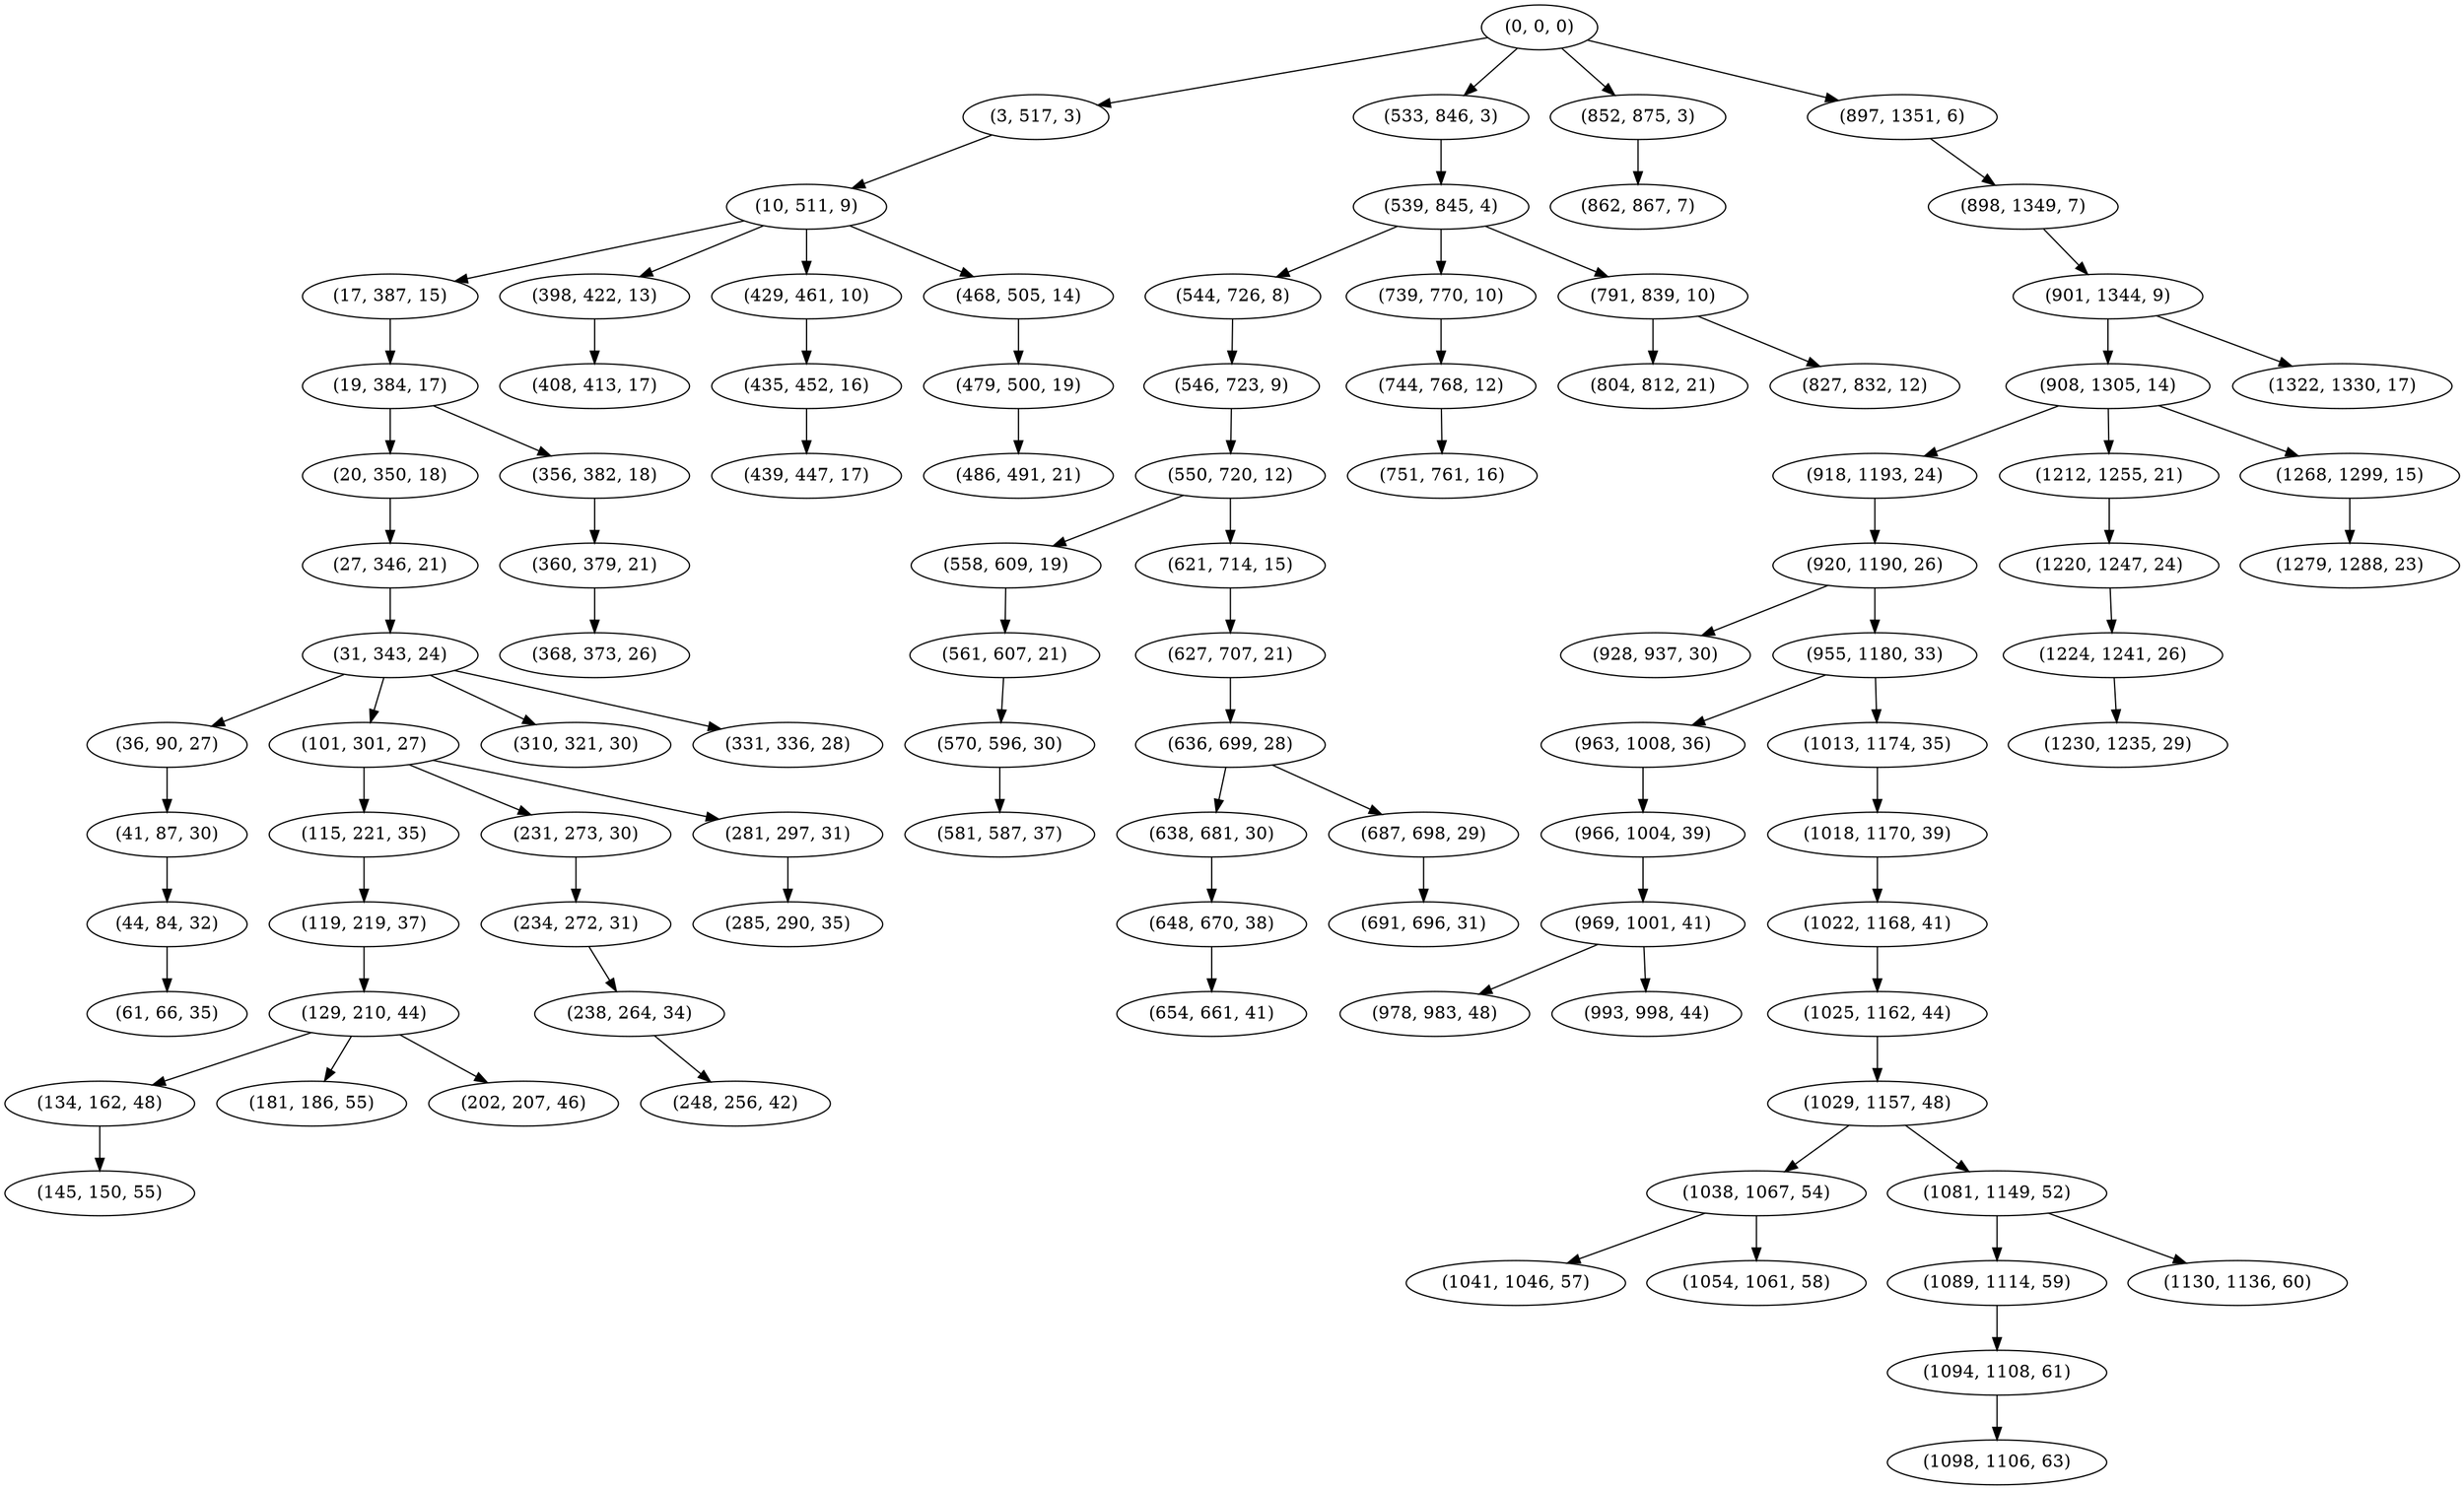 digraph tree {
    "(0, 0, 0)";
    "(3, 517, 3)";
    "(10, 511, 9)";
    "(17, 387, 15)";
    "(19, 384, 17)";
    "(20, 350, 18)";
    "(27, 346, 21)";
    "(31, 343, 24)";
    "(36, 90, 27)";
    "(41, 87, 30)";
    "(44, 84, 32)";
    "(61, 66, 35)";
    "(101, 301, 27)";
    "(115, 221, 35)";
    "(119, 219, 37)";
    "(129, 210, 44)";
    "(134, 162, 48)";
    "(145, 150, 55)";
    "(181, 186, 55)";
    "(202, 207, 46)";
    "(231, 273, 30)";
    "(234, 272, 31)";
    "(238, 264, 34)";
    "(248, 256, 42)";
    "(281, 297, 31)";
    "(285, 290, 35)";
    "(310, 321, 30)";
    "(331, 336, 28)";
    "(356, 382, 18)";
    "(360, 379, 21)";
    "(368, 373, 26)";
    "(398, 422, 13)";
    "(408, 413, 17)";
    "(429, 461, 10)";
    "(435, 452, 16)";
    "(439, 447, 17)";
    "(468, 505, 14)";
    "(479, 500, 19)";
    "(486, 491, 21)";
    "(533, 846, 3)";
    "(539, 845, 4)";
    "(544, 726, 8)";
    "(546, 723, 9)";
    "(550, 720, 12)";
    "(558, 609, 19)";
    "(561, 607, 21)";
    "(570, 596, 30)";
    "(581, 587, 37)";
    "(621, 714, 15)";
    "(627, 707, 21)";
    "(636, 699, 28)";
    "(638, 681, 30)";
    "(648, 670, 38)";
    "(654, 661, 41)";
    "(687, 698, 29)";
    "(691, 696, 31)";
    "(739, 770, 10)";
    "(744, 768, 12)";
    "(751, 761, 16)";
    "(791, 839, 10)";
    "(804, 812, 21)";
    "(827, 832, 12)";
    "(852, 875, 3)";
    "(862, 867, 7)";
    "(897, 1351, 6)";
    "(898, 1349, 7)";
    "(901, 1344, 9)";
    "(908, 1305, 14)";
    "(918, 1193, 24)";
    "(920, 1190, 26)";
    "(928, 937, 30)";
    "(955, 1180, 33)";
    "(963, 1008, 36)";
    "(966, 1004, 39)";
    "(969, 1001, 41)";
    "(978, 983, 48)";
    "(993, 998, 44)";
    "(1013, 1174, 35)";
    "(1018, 1170, 39)";
    "(1022, 1168, 41)";
    "(1025, 1162, 44)";
    "(1029, 1157, 48)";
    "(1038, 1067, 54)";
    "(1041, 1046, 57)";
    "(1054, 1061, 58)";
    "(1081, 1149, 52)";
    "(1089, 1114, 59)";
    "(1094, 1108, 61)";
    "(1098, 1106, 63)";
    "(1130, 1136, 60)";
    "(1212, 1255, 21)";
    "(1220, 1247, 24)";
    "(1224, 1241, 26)";
    "(1230, 1235, 29)";
    "(1268, 1299, 15)";
    "(1279, 1288, 23)";
    "(1322, 1330, 17)";
    "(0, 0, 0)" -> "(3, 517, 3)";
    "(0, 0, 0)" -> "(533, 846, 3)";
    "(0, 0, 0)" -> "(852, 875, 3)";
    "(0, 0, 0)" -> "(897, 1351, 6)";
    "(3, 517, 3)" -> "(10, 511, 9)";
    "(10, 511, 9)" -> "(17, 387, 15)";
    "(10, 511, 9)" -> "(398, 422, 13)";
    "(10, 511, 9)" -> "(429, 461, 10)";
    "(10, 511, 9)" -> "(468, 505, 14)";
    "(17, 387, 15)" -> "(19, 384, 17)";
    "(19, 384, 17)" -> "(20, 350, 18)";
    "(19, 384, 17)" -> "(356, 382, 18)";
    "(20, 350, 18)" -> "(27, 346, 21)";
    "(27, 346, 21)" -> "(31, 343, 24)";
    "(31, 343, 24)" -> "(36, 90, 27)";
    "(31, 343, 24)" -> "(101, 301, 27)";
    "(31, 343, 24)" -> "(310, 321, 30)";
    "(31, 343, 24)" -> "(331, 336, 28)";
    "(36, 90, 27)" -> "(41, 87, 30)";
    "(41, 87, 30)" -> "(44, 84, 32)";
    "(44, 84, 32)" -> "(61, 66, 35)";
    "(101, 301, 27)" -> "(115, 221, 35)";
    "(101, 301, 27)" -> "(231, 273, 30)";
    "(101, 301, 27)" -> "(281, 297, 31)";
    "(115, 221, 35)" -> "(119, 219, 37)";
    "(119, 219, 37)" -> "(129, 210, 44)";
    "(129, 210, 44)" -> "(134, 162, 48)";
    "(129, 210, 44)" -> "(181, 186, 55)";
    "(129, 210, 44)" -> "(202, 207, 46)";
    "(134, 162, 48)" -> "(145, 150, 55)";
    "(231, 273, 30)" -> "(234, 272, 31)";
    "(234, 272, 31)" -> "(238, 264, 34)";
    "(238, 264, 34)" -> "(248, 256, 42)";
    "(281, 297, 31)" -> "(285, 290, 35)";
    "(356, 382, 18)" -> "(360, 379, 21)";
    "(360, 379, 21)" -> "(368, 373, 26)";
    "(398, 422, 13)" -> "(408, 413, 17)";
    "(429, 461, 10)" -> "(435, 452, 16)";
    "(435, 452, 16)" -> "(439, 447, 17)";
    "(468, 505, 14)" -> "(479, 500, 19)";
    "(479, 500, 19)" -> "(486, 491, 21)";
    "(533, 846, 3)" -> "(539, 845, 4)";
    "(539, 845, 4)" -> "(544, 726, 8)";
    "(539, 845, 4)" -> "(739, 770, 10)";
    "(539, 845, 4)" -> "(791, 839, 10)";
    "(544, 726, 8)" -> "(546, 723, 9)";
    "(546, 723, 9)" -> "(550, 720, 12)";
    "(550, 720, 12)" -> "(558, 609, 19)";
    "(550, 720, 12)" -> "(621, 714, 15)";
    "(558, 609, 19)" -> "(561, 607, 21)";
    "(561, 607, 21)" -> "(570, 596, 30)";
    "(570, 596, 30)" -> "(581, 587, 37)";
    "(621, 714, 15)" -> "(627, 707, 21)";
    "(627, 707, 21)" -> "(636, 699, 28)";
    "(636, 699, 28)" -> "(638, 681, 30)";
    "(636, 699, 28)" -> "(687, 698, 29)";
    "(638, 681, 30)" -> "(648, 670, 38)";
    "(648, 670, 38)" -> "(654, 661, 41)";
    "(687, 698, 29)" -> "(691, 696, 31)";
    "(739, 770, 10)" -> "(744, 768, 12)";
    "(744, 768, 12)" -> "(751, 761, 16)";
    "(791, 839, 10)" -> "(804, 812, 21)";
    "(791, 839, 10)" -> "(827, 832, 12)";
    "(852, 875, 3)" -> "(862, 867, 7)";
    "(897, 1351, 6)" -> "(898, 1349, 7)";
    "(898, 1349, 7)" -> "(901, 1344, 9)";
    "(901, 1344, 9)" -> "(908, 1305, 14)";
    "(901, 1344, 9)" -> "(1322, 1330, 17)";
    "(908, 1305, 14)" -> "(918, 1193, 24)";
    "(908, 1305, 14)" -> "(1212, 1255, 21)";
    "(908, 1305, 14)" -> "(1268, 1299, 15)";
    "(918, 1193, 24)" -> "(920, 1190, 26)";
    "(920, 1190, 26)" -> "(928, 937, 30)";
    "(920, 1190, 26)" -> "(955, 1180, 33)";
    "(955, 1180, 33)" -> "(963, 1008, 36)";
    "(955, 1180, 33)" -> "(1013, 1174, 35)";
    "(963, 1008, 36)" -> "(966, 1004, 39)";
    "(966, 1004, 39)" -> "(969, 1001, 41)";
    "(969, 1001, 41)" -> "(978, 983, 48)";
    "(969, 1001, 41)" -> "(993, 998, 44)";
    "(1013, 1174, 35)" -> "(1018, 1170, 39)";
    "(1018, 1170, 39)" -> "(1022, 1168, 41)";
    "(1022, 1168, 41)" -> "(1025, 1162, 44)";
    "(1025, 1162, 44)" -> "(1029, 1157, 48)";
    "(1029, 1157, 48)" -> "(1038, 1067, 54)";
    "(1029, 1157, 48)" -> "(1081, 1149, 52)";
    "(1038, 1067, 54)" -> "(1041, 1046, 57)";
    "(1038, 1067, 54)" -> "(1054, 1061, 58)";
    "(1081, 1149, 52)" -> "(1089, 1114, 59)";
    "(1081, 1149, 52)" -> "(1130, 1136, 60)";
    "(1089, 1114, 59)" -> "(1094, 1108, 61)";
    "(1094, 1108, 61)" -> "(1098, 1106, 63)";
    "(1212, 1255, 21)" -> "(1220, 1247, 24)";
    "(1220, 1247, 24)" -> "(1224, 1241, 26)";
    "(1224, 1241, 26)" -> "(1230, 1235, 29)";
    "(1268, 1299, 15)" -> "(1279, 1288, 23)";
}
